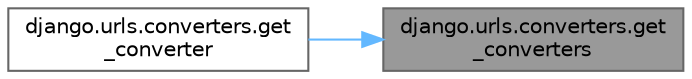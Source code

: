 digraph "django.urls.converters.get_converters"
{
 // LATEX_PDF_SIZE
  bgcolor="transparent";
  edge [fontname=Helvetica,fontsize=10,labelfontname=Helvetica,labelfontsize=10];
  node [fontname=Helvetica,fontsize=10,shape=box,height=0.2,width=0.4];
  rankdir="RL";
  Node1 [id="Node000001",label="django.urls.converters.get\l_converters",height=0.2,width=0.4,color="gray40", fillcolor="grey60", style="filled", fontcolor="black",tooltip=" "];
  Node1 -> Node2 [id="edge1_Node000001_Node000002",dir="back",color="steelblue1",style="solid",tooltip=" "];
  Node2 [id="Node000002",label="django.urls.converters.get\l_converter",height=0.2,width=0.4,color="grey40", fillcolor="white", style="filled",URL="$namespacedjango_1_1urls_1_1converters.html#a5b0304fb1c41366f8f1c8c89a43395a2",tooltip=" "];
}
